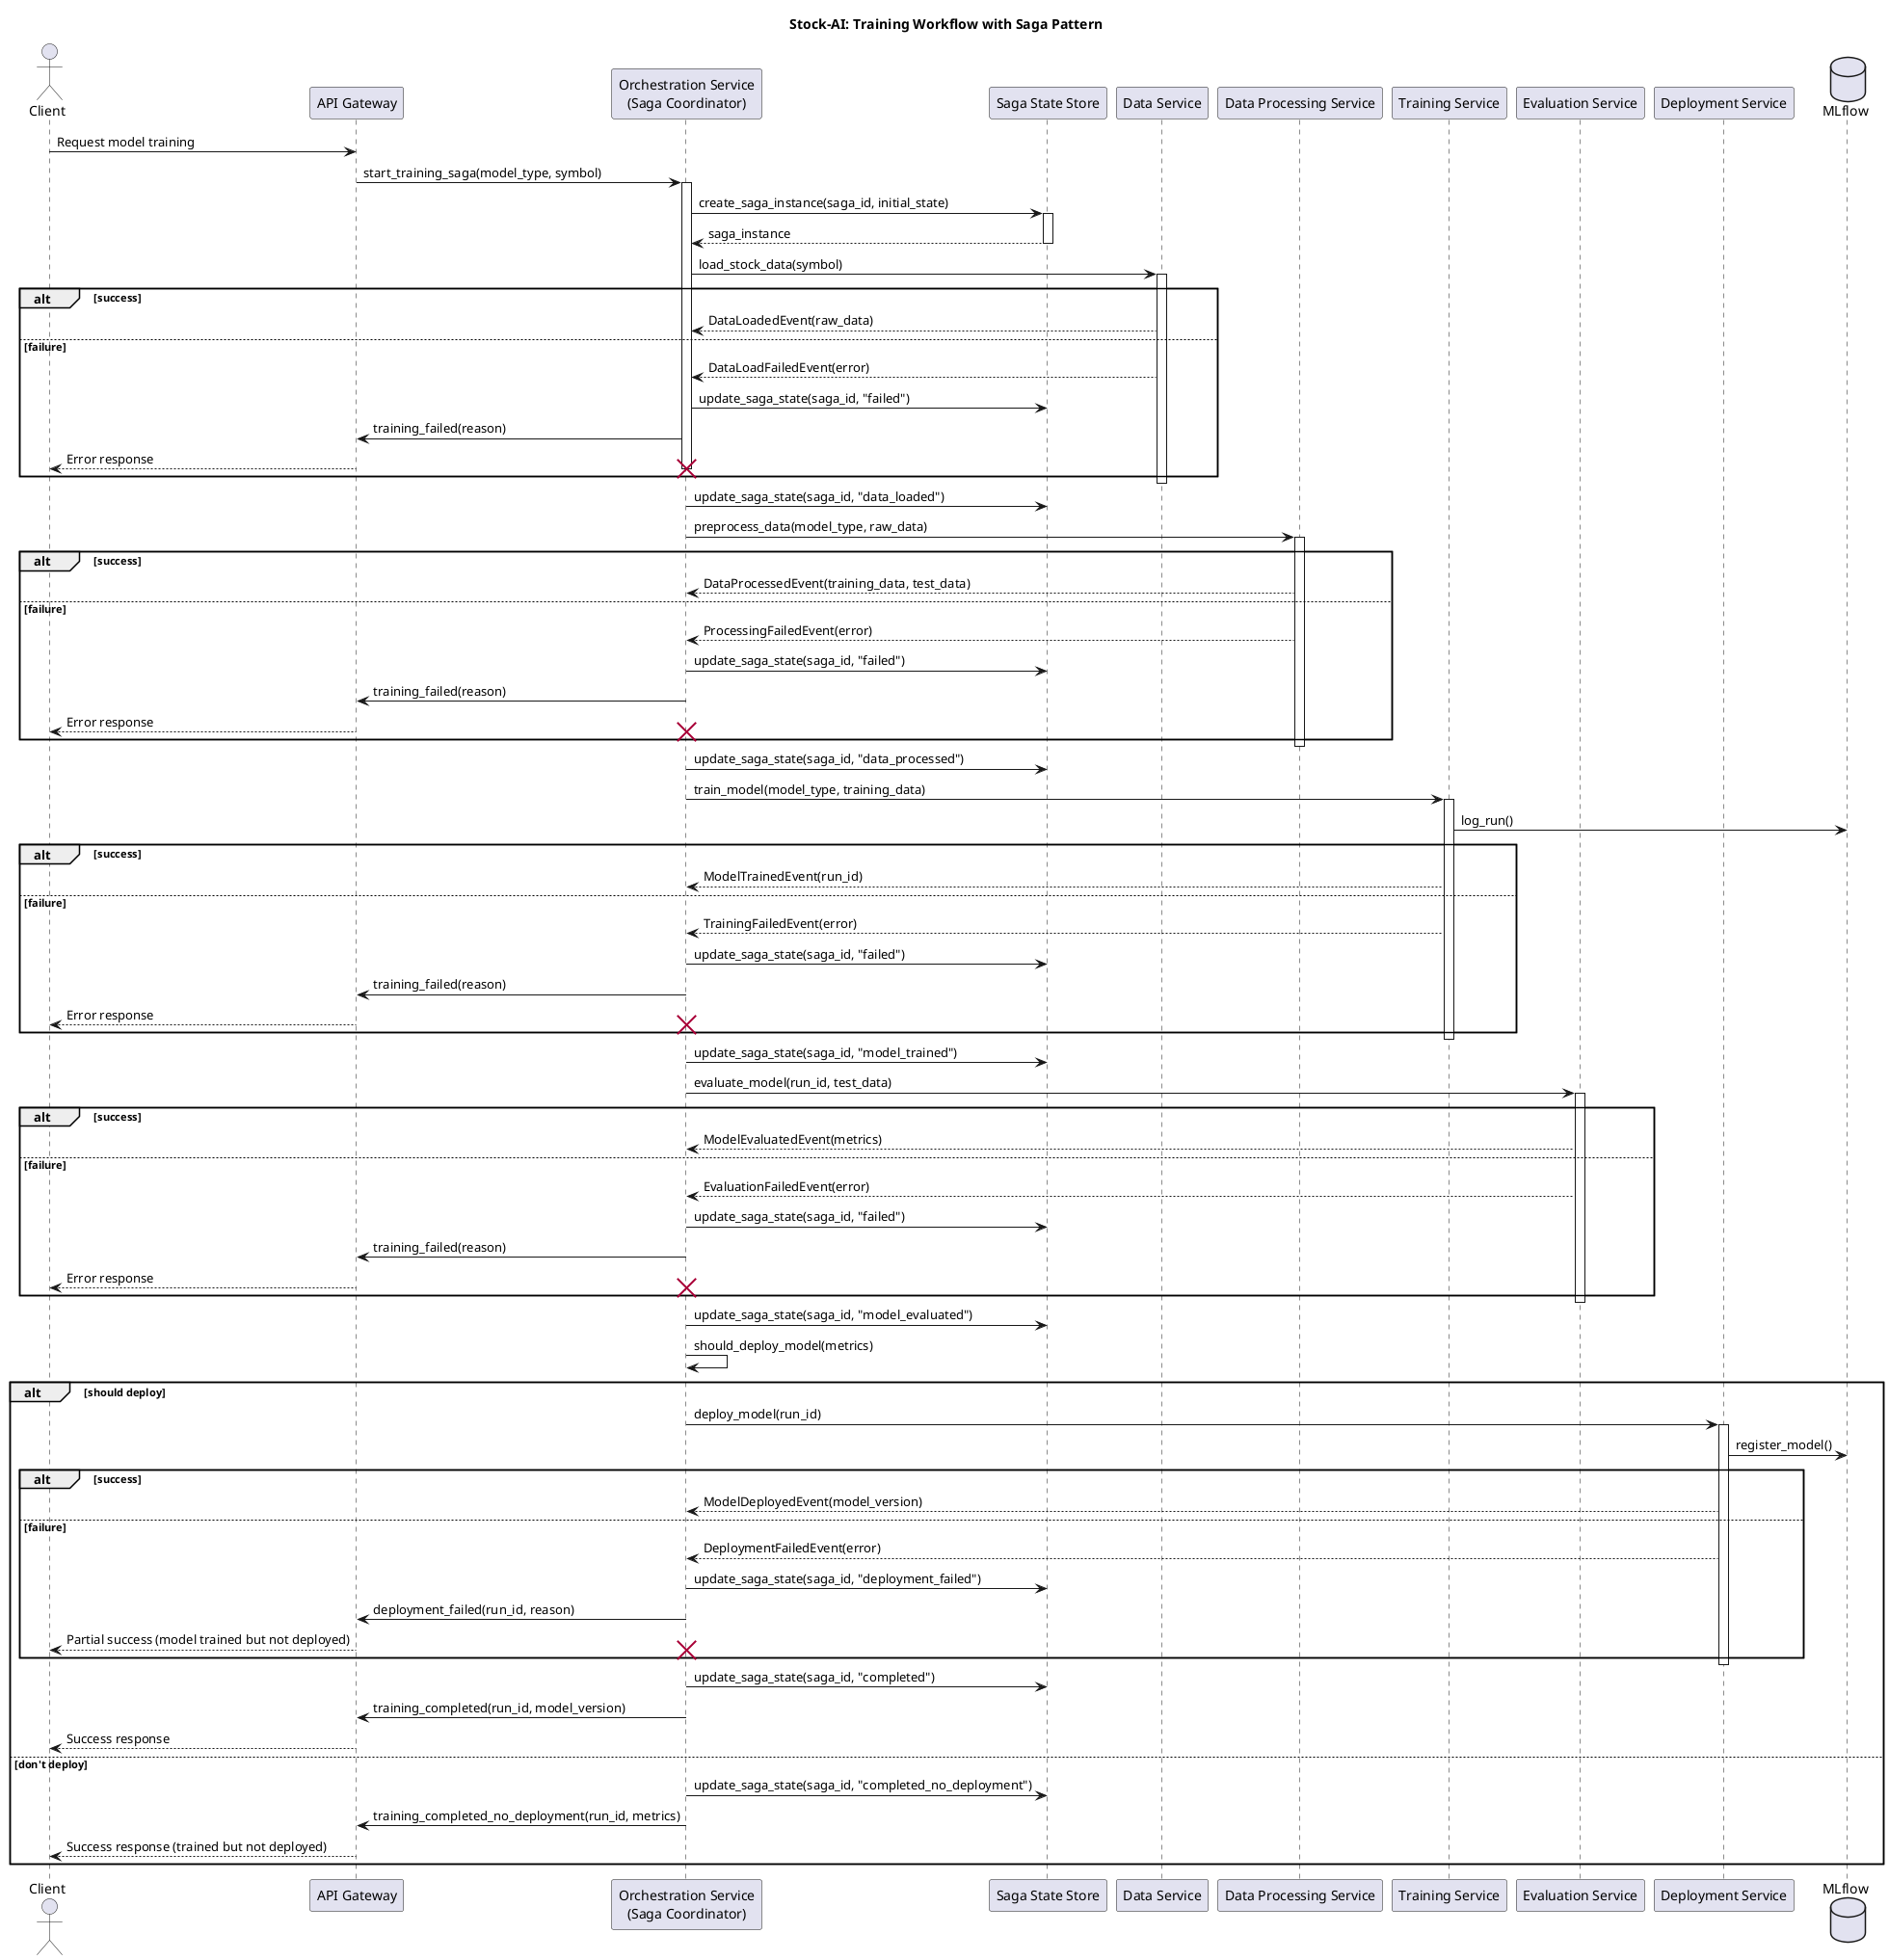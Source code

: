 @startuml Saga_Sequence_Diagram

title Stock-AI: Training Workflow with Saga Pattern

actor Client
participant "API Gateway" as api
participant "Orchestration Service\n(Saga Coordinator)" as orchestrator
participant "Saga State Store" as sagaStore
participant "Data Service" as dataService
participant "Data Processing Service" as processing
participant "Training Service" as training
participant "Evaluation Service" as evaluation
participant "Deployment Service" as deployment
database "MLflow" as mlflow

' Initiate saga
Client -> api : Request model training
api -> orchestrator : start_training_saga(model_type, symbol)
activate orchestrator

' Store initial saga state
orchestrator -> sagaStore : create_saga_instance(saga_id, initial_state)
activate sagaStore
sagaStore --> orchestrator : saga_instance
deactivate sagaStore

' Step 1: Data Loading
orchestrator -> dataService : load_stock_data(symbol)
activate dataService
alt success
    dataService --> orchestrator : DataLoadedEvent(raw_data)
else failure
    dataService --> orchestrator : DataLoadFailedEvent(error)
    orchestrator -> sagaStore : update_saga_state(saga_id, "failed")
    orchestrator -> api : training_failed(reason)
    api --> Client : Error response
    destroy orchestrator
end
deactivate dataService

' Update saga state after data loading
orchestrator -> sagaStore : update_saga_state(saga_id, "data_loaded")

' Step 2: Data Processing
orchestrator -> processing : preprocess_data(model_type, raw_data)
activate processing
alt success
    processing --> orchestrator : DataProcessedEvent(training_data, test_data)
else failure
    processing --> orchestrator : ProcessingFailedEvent(error)
    orchestrator -> sagaStore : update_saga_state(saga_id, "failed")
    orchestrator -> api : training_failed(reason)
    api --> Client : Error response
    destroy orchestrator
end
deactivate processing

' Update saga state after processing
orchestrator -> sagaStore : update_saga_state(saga_id, "data_processed")

' Step 3: Model Training
orchestrator -> training : train_model(model_type, training_data)
activate training
training -> mlflow : log_run()
alt success
    training --> orchestrator : ModelTrainedEvent(run_id)
else failure
    training --> orchestrator : TrainingFailedEvent(error)
    orchestrator -> sagaStore : update_saga_state(saga_id, "failed")
    orchestrator -> api : training_failed(reason)
    api --> Client : Error response
    destroy orchestrator
end
deactivate training

' Update saga state after training
orchestrator -> sagaStore : update_saga_state(saga_id, "model_trained")

' Step 4: Model Evaluation
orchestrator -> evaluation : evaluate_model(run_id, test_data)
activate evaluation
alt success
    evaluation --> orchestrator : ModelEvaluatedEvent(metrics)
else failure
    evaluation --> orchestrator : EvaluationFailedEvent(error)
    ' No need to compensate training, as we can just abandon the run
    orchestrator -> sagaStore : update_saga_state(saga_id, "failed")
    orchestrator -> api : training_failed(reason)
    api --> Client : Error response
    destroy orchestrator
end
deactivate evaluation

' Update saga state after evaluation
orchestrator -> sagaStore : update_saga_state(saga_id, "model_evaluated")

' Step 5: Model Deployment Decision
orchestrator -> orchestrator : should_deploy_model(metrics)
alt should deploy
    ' Step 6: Model Deployment
    orchestrator -> deployment : deploy_model(run_id)
    activate deployment
    deployment -> mlflow : register_model()
    alt success
        deployment --> orchestrator : ModelDeployedEvent(model_version)
    else failure
        deployment --> orchestrator : DeploymentFailedEvent(error)
        ' Mark deployment failed but saga succeeded with training
        orchestrator -> sagaStore : update_saga_state(saga_id, "deployment_failed")
        orchestrator -> api : deployment_failed(run_id, reason)
        api --> Client : Partial success (model trained but not deployed)
        destroy orchestrator
    end
    deactivate deployment
    
    ' Final successful saga state
    orchestrator -> sagaStore : update_saga_state(saga_id, "completed")
    orchestrator -> api : training_completed(run_id, model_version)
    api --> Client : Success response
else don't deploy
    orchestrator -> sagaStore : update_saga_state(saga_id, "completed_no_deployment")
    orchestrator -> api : training_completed_no_deployment(run_id, metrics)
    api --> Client : Success response (trained but not deployed)
end

deactivate orchestrator

@enduml
